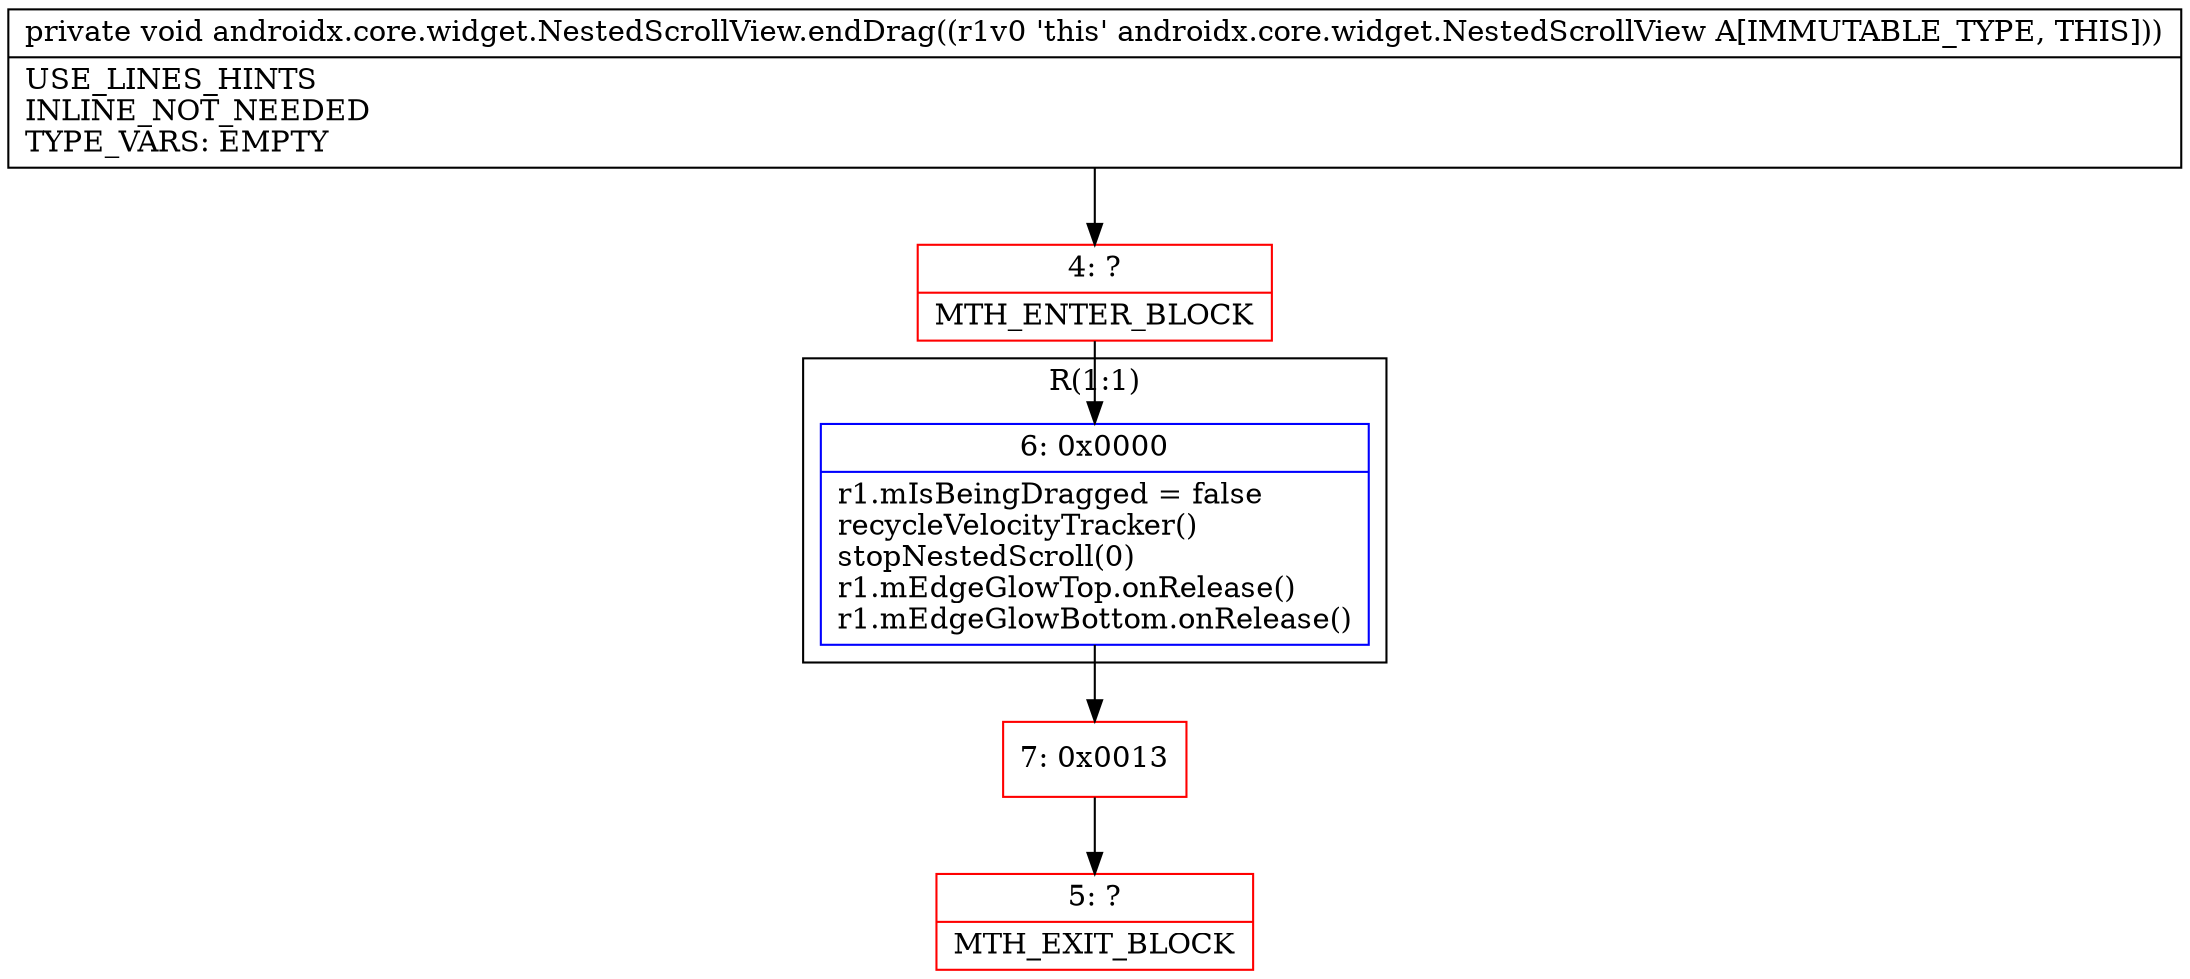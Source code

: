 digraph "CFG forandroidx.core.widget.NestedScrollView.endDrag()V" {
subgraph cluster_Region_954251401 {
label = "R(1:1)";
node [shape=record,color=blue];
Node_6 [shape=record,label="{6\:\ 0x0000|r1.mIsBeingDragged = false\lrecycleVelocityTracker()\lstopNestedScroll(0)\lr1.mEdgeGlowTop.onRelease()\lr1.mEdgeGlowBottom.onRelease()\l}"];
}
Node_4 [shape=record,color=red,label="{4\:\ ?|MTH_ENTER_BLOCK\l}"];
Node_7 [shape=record,color=red,label="{7\:\ 0x0013}"];
Node_5 [shape=record,color=red,label="{5\:\ ?|MTH_EXIT_BLOCK\l}"];
MethodNode[shape=record,label="{private void androidx.core.widget.NestedScrollView.endDrag((r1v0 'this' androidx.core.widget.NestedScrollView A[IMMUTABLE_TYPE, THIS]))  | USE_LINES_HINTS\lINLINE_NOT_NEEDED\lTYPE_VARS: EMPTY\l}"];
MethodNode -> Node_4;Node_6 -> Node_7;
Node_4 -> Node_6;
Node_7 -> Node_5;
}

